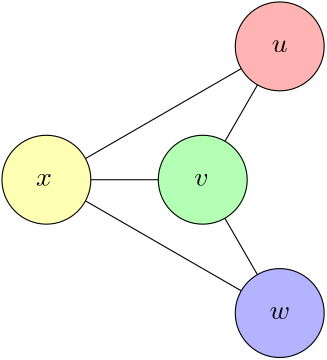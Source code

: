 <?xml version="1.0"?>
<!DOCTYPE ipe SYSTEM "ipe.dtd">
<ipe version="70206" creator="Ipe 7.2.7">
<info created="D:20200430174333" modified="D:20200501113955"/>
<preamble>\usepackage{amsmath}
\usepackage{amssymb}
\usepackage{mathtools}
\usepackage{marvosym}</preamble>
<ipestyle name="basic">
<symbol name="arrow/arc(spx)">
<path stroke="sym-stroke" fill="sym-stroke" pen="sym-pen">
0 0 m
-1 0.333 l
-1 -0.333 l
0 0 l
0 0 l
0 0 l
h
</path>
</symbol>
<symbol name="arrow/farc(spx)">
<path stroke="sym-stroke" fill="white" pen="sym-pen">
0 0 m
-1 0.333 l
-1 -0.333 l
0 0 l
0 0 l
0 0 l
h
</path>
</symbol>
<symbol name="arrow/ptarc(spx)">
<path stroke="sym-stroke" fill="sym-stroke" pen="sym-pen">
0 0 m
-1 0.333 l
-0.8 0 l
-1 -0.333 l
0 0 l
0 0 l
0 0 l
h
</path>
</symbol>
<symbol name="arrow/fptarc(spx)">
<path stroke="sym-stroke" fill="white" pen="sym-pen">
0 0 m
-1 0.333 l
-0.8 0 l
-1 -0.333 l
0 0 l
0 0 l
0 0 l
h
</path>
</symbol>
<symbol name="mark/circle(sx)" transformations="translations">
<path fill="sym-stroke">
0.6 0 0 0.6 0 0 e
0.4 0 0 0.4 0 0 e
</path>
</symbol>
<symbol name="mark/disk(sx)" transformations="translations">
<path fill="sym-stroke">
0.6 0 0 0.6 0 0 e
</path>
</symbol>
<symbol name="mark/fdisk(sfx)" transformations="translations">
<group>
<path fill="sym-fill">
0.5 0 0 0.5 0 0 e
</path>
<path fill="sym-stroke" fillrule="eofill">
0.6 0 0 0.6 0 0 e
0.4 0 0 0.4 0 0 e
</path>
</group>
</symbol>
<symbol name="mark/box(sx)" transformations="translations">
<path fill="sym-stroke" fillrule="eofill">
-0.6 -0.6 m
0.6 -0.6 l
0.6 0.6 l
-0.6 0.6 l
-0.6 -0.6 l
-0.6 -0.6 l
-0.6 -0.6 l
h
-0.4 -0.4 m
0.4 -0.4 l
0.4 0.4 l
-0.4 0.4 l
-0.4 -0.4 l
-0.4 -0.4 l
-0.4 -0.4 l
h
</path>
</symbol>
<symbol name="mark/square(sx)" transformations="translations">
<path fill="sym-stroke">
-0.6 -0.6 m
0.6 -0.6 l
0.6 0.6 l
-0.6 0.6 l
-0.6 -0.6 l
-0.6 -0.6 l
-0.6 -0.6 l
h
</path>
</symbol>
<symbol name="mark/fsquare(sfx)" transformations="translations">
<group>
<path fill="sym-fill">
-0.5 -0.5 m
0.5 -0.5 l
0.5 0.5 l
-0.5 0.5 l
-0.5 -0.5 l
-0.5 -0.5 l
-0.5 -0.5 l
h
</path>
<path fill="sym-stroke" fillrule="eofill">
-0.6 -0.6 m
0.6 -0.6 l
0.6 0.6 l
-0.6 0.6 l
-0.6 -0.6 l
-0.6 -0.6 l
-0.6 -0.6 l
h
-0.4 -0.4 m
0.4 -0.4 l
0.4 0.4 l
-0.4 0.4 l
-0.4 -0.4 l
-0.4 -0.4 l
-0.4 -0.4 l
h
</path>
</group>
</symbol>
<symbol name="mark/cross(sx)" transformations="translations">
<group>
<path fill="sym-stroke">
-0.43 -0.57 m
0.57 0.43 l
0.43 0.57 l
-0.57 -0.43 l
-0.43 -0.57 l
-0.43 -0.57 l
-0.43 -0.57 l
h
</path>
<path fill="sym-stroke">
-0.43 0.57 m
0.57 -0.43 l
0.43 -0.57 l
-0.57 0.43 l
-0.43 0.57 l
-0.43 0.57 l
-0.43 0.57 l
h
</path>
</group>
</symbol>
<symbol name="arrow/fnormal(spx)">
<path stroke="sym-stroke" fill="white" pen="sym-pen">
0 0 m
-1 0.333 l
-1 -0.333 l
0 0 l
0 0 l
0 0 l
h
</path>
</symbol>
<symbol name="arrow/pointed(spx)">
<path stroke="sym-stroke" fill="sym-stroke" pen="sym-pen">
0 0 m
-1 0.333 l
-0.8 0 l
-1 -0.333 l
0 0 l
0 0 l
0 0 l
h
</path>
</symbol>
<symbol name="arrow/fpointed(spx)">
<path stroke="sym-stroke" fill="white" pen="sym-pen">
0 0 m
-1 0.333 l
-0.8 0 l
-1 -0.333 l
0 0 l
0 0 l
0 0 l
h
</path>
</symbol>
<symbol name="arrow/linear(spx)">
<path stroke="sym-stroke" pen="sym-pen">
-1 0.333 m
0 0 l
-1 -0.333 l
</path>
</symbol>
<symbol name="arrow/fdouble(spx)">
<path stroke="sym-stroke" fill="white" pen="sym-pen">
0 0 m
-1 0.333 l
-1 -0.333 l
0 0 l
0 0 l
0 0 l
h
-1 0 m
-2 0.333 l
-2 -0.333 l
-1 0 l
-1 0 l
-1 0 l
h
</path>
</symbol>
<symbol name="arrow/double(spx)">
<path stroke="sym-stroke" fill="sym-stroke" pen="sym-pen">
0 0 m
-1 0.333 l
-1 -0.333 l
0 0 l
0 0 l
0 0 l
h
-1 0 m
-2 0.333 l
-2 -0.333 l
-1 0 l
-1 0 l
-1 0 l
h
</path>
</symbol>
<pen name="heavier" value="0.8"/>
<pen name="fat" value="1.2"/>
<pen name="ultrafat" value="2"/>
<pen name="vertex" value="20"/>
<pen name="boundary" value="20"/>
<symbolsize name="large" value="5"/>
<symbolsize name="small" value="2"/>
<symbolsize name="tiny" value="1.1"/>
<arrowsize name="large" value="10"/>
<arrowsize name="small" value="5"/>
<arrowsize name="tiny" value="3"/>
<color name="flatred" value="1 0.7 0.7"/>
<color name="flatgreen" value="0.7 1 0.7"/>
<color name="flatblue" value="0.7 0.7 1"/>
<color name="flatyellow" value="1 1 0.7"/>
<color name="flatorange" value="1 0.85 0.7"/>
<color name="flatcyan" value="0.7 1 1"/>
<color name="flatdarkgray" value="0.7"/>
<color name="flatgray" value="0.8"/>
<color name="flatlightgray" value="0.9"/>
<dashstyle name="dashed" value="[4] 0"/>
<dashstyle name="dotted" value="[1 3] 0"/>
<dashstyle name="dash dotted" value="[4 2 1 2] 0"/>
<dashstyle name="dash dot dotted" value="[4 2 1 2 1 2] 0"/>
<textsize name="large" value="\large"/>
<textsize name="Large" value="\Large"/>
<textsize name="LARGE" value="\LARGE"/>
<textsize name="huge" value="\huge"/>
<textsize name="Huge" value="\Huge"/>
<textsize name="small" value="\small"/>
<textsize name="footnote" value="\footnotesize"/>
<textsize name="tiny" value="\tiny"/>
<textstyle name="center" begin="\begin{center}" end="\end{center}"/>
<textstyle name="itemize" begin="\begin{itemize}" end="\end{itemize}"/>
<textstyle name="item" begin="\begin{itemize}\item{}" end="\end{itemize}"/>
<gridsize name="4 pts" value="4"/>
<gridsize name="8 pts (~3 mm)" value="8"/>
<gridsize name="16 pts (~6 mm)" value="16"/>
<anglesize name="60 deg" value="60"/>
<anglesize name="45 deg" value="45"/>
<anglesize name="30 deg" value="30"/>
<anglesize name="22.5 deg" value="22.5"/>
<anglesize name="15 deg" value="15"/>
<opacity name="10%" value="0.1"/>
<opacity name="30%" value="0.3"/>
<opacity name="50%" value="0.5"/>
<opacity name="75%" value="0.75"/>
<layout paper="640 480" origin="0 0" frame="640 480"/>
<tiling name="falling" angle="-60" step="4" width="1"/>
<tiling name="rising" angle="30" step="4" width="1"/>
</ipestyle>
<page>
<layer name="alpha"/>
<layer name="beta"/>
<layer name="gamma"/>
<layer name="delta"/>
<view layers="gamma" active="gamma"/>
<view layers="delta" active="delta"/>
<view layers="beta" active="beta"/>
<view layers="alpha" active="alpha"/>
<path layer="gamma" matrix="1 0 0 1 -48 0" stroke="black">
148.287 384 m
92.8616 384 l
</path>
<path layer="beta" matrix="1 0 0 1 -32 128" fill="flatred">
64 320 m
64 288 l
160 288 l
160 320 l
64 320 l
64 320 l
64 320 l
h
</path>
<path matrix="1 0 0 1 -32 128" fill="flatyellow">
64 288 m
64 256 l
112 256 l
112 288 l
64 288 l
64 288 l
64 288 l
h
</path>
<path matrix="1 0 0 1 -32 128" fill="flatgreen">
112 288 m
112 256 l
160 256 l
160 288 l
112 288 l
112 288 l
112 288 l
h
</path>
<path matrix="1 0 0 1 -32 128" fill="flatblue">
64 256 m
64 224 l
160 224 l
160 256 l
64 256 l
64 256 l
64 256 l
h
</path>
<text matrix="1 0 0 1 -160 120" transformations="translations" pos="240 312" stroke="black" type="label" width="5.703" height="4.289" depth="0" halign="center" valign="center" style="math">u</text>
<text matrix="1 0 0 1 -136 88" transformations="translations" pos="240 312" stroke="black" type="label" width="5.187" height="4.289" depth="0" halign="center" valign="center" style="math">v
</text>
<text matrix="1 0 0 1 -160 56" transformations="translations" pos="240 312" stroke="black" type="label" width="7.401" height="4.289" depth="0" halign="center" valign="center" style="math">w</text>
<text matrix="1 0 0 1 -184 88" transformations="translations" pos="240 312" stroke="black" type="label" width="5.694" height="4.289" depth="0" halign="center" valign="center" style="math">x</text>
<path layer="alpha" matrix="1 0 0 1 -192 128" fill="flatred">
224 320 m
320 320 l
320 272 l
288 272 l
288 288 l
256 288 l
224 288 l
224 320 l
224 320 l
224 320 l
224 320 l
224 320 l
h
</path>
<path matrix="1 0 0 1 -192 128" fill="flatblue">
288 272 m
288 256 l
224 256 l
224 224 l
320 224 l
320 272 l
288 272 l
288 272 l
288 272 l
288 272 l
h
</path>
<path matrix="1 0 0 1 -192 128" fill="flatyellow">
224 288 m
224 256 l
256 256 l
256 288 l
224 288 l
224 288 l
224 288 l
h
</path>
<path matrix="1 0 0 1 -192 128" fill="flatgreen">
256 288 m
256 256 l
288 256 l
288 288 l
256 288 l
256 288 l
256 288 l
h
</path>
<text matrix="1 0 0 1 -16 128" transformations="translations" pos="96 304" stroke="black" type="label" width="5.703" height="4.289" depth="0" halign="center" valign="center" style="math">u</text>
<text matrix="1 0 0 1 -16 96" transformations="translations" pos="96 304" stroke="black" type="label" width="5.187" height="4.289" depth="0" halign="center" valign="center" style="math">v</text>
<text matrix="1 0 0 1 -16 64" transformations="translations" pos="96 304" stroke="black" type="label" width="7.401" height="4.289" depth="0" halign="center" valign="center" style="math">w</text>
<text matrix="1 0 0 1 -48 96" transformations="translations" pos="96 304" stroke="black" type="label" width="5.694" height="4.289" depth="0" halign="center" valign="center" style="math">x</text>
<path layer="gamma" matrix="1 0 0 1 -48 0" stroke="black">
175.92 431.862 m
148.287 384 l
148.287 384 l
</path>
<path matrix="1 0 0 1 -48.023 -0.044" stroke="black">
176 336 m
148.287 384 l
</path>
<path matrix="1 0 0 1 -48 0" stroke="black">
92.8616 384 m
175.84 431.908 l
</path>
<path matrix="1 0 0 1 -48 0" stroke="black">
92.8616 384 m
176 336 l
</path>
<path matrix="1 0 0 1 32 144" stroke="black" fill="flatred">
16 0 0 16 96 288 e
</path>
<path matrix="1 0 0 1 -16 192" stroke="black" fill="flatblue">
16 0 0 16 144 144 e
</path>
<path matrix="1 0 0 1 52.287 256" stroke="black" fill="flatgreen">
16 0 0 16 48 128 e
</path>
<text matrix="1 0 0 1 32 128" transformations="translations" pos="96 304" stroke="black" type="label" width="5.703" height="4.289" depth="0" halign="center" valign="center" style="math">u</text>
<text matrix="1 0 0 1 32 32" transformations="translations" pos="96 304" stroke="black" type="label" width="7.401" height="4.289" depth="0" halign="center" valign="center" style="math">w</text>
<path matrix="1 0 0 1 -68 208" stroke="black" fill="flatyellow">
16 0 0 16 112 176 e
</path>
<text matrix="1 0 0 1 -52.88 79.971" transformations="translations" pos="96 304" stroke="black" type="label" width="5.694" height="4.289" depth="0" halign="center" valign="center" style="math">x</text>
<text matrix="1 0 0 1 3.8486 79.976" transformations="translations" pos="96 304" stroke="black" type="label" width="5.187" height="4.289" depth="0" halign="center" valign="center" style="math">v</text>
<path layer="delta" matrix="1 0 0 1 -48 0" stroke="black">
148.287 384 m
92.8616 384 l
</path>
<path matrix="1 0 0 1 -48 0" stroke="black">
175.92 431.862 m
148.287 384 l
148.287 384 l
</path>
<path matrix="1 0 0 1 -48.023 -0.044" stroke="black">
176 336 m
148.287 384 l
</path>
<path matrix="1 0 0 1 -48 0" stroke="black">
92.8616 384 m
175.84 431.908 l
</path>
<path matrix="1 0 0 1 -48 0" stroke="black">
92.8616 384 m
176 336 l
</path>
<path matrix="1 0 0 1 -48 0" stroke="black">
176.226 336 m
176 431.816 l
</path>
<path matrix="1 0 0 1 32 144" stroke="black" fill="flatred">
16 0 0 16 96 288 e
</path>
<path matrix="1 0 0 1 -16 192" stroke="black" fill="flatblue">
16 0 0 16 144 144 e
</path>
<path matrix="1 0 0 1 52.287 256" stroke="black" fill="flatgreen">
16 0 0 16 48 128 e
</path>
<text matrix="1 0 0 1 32 128" transformations="translations" pos="96 304" stroke="black" type="label" width="5.703" height="4.289" depth="0" halign="center" valign="center" style="math">u</text>
<text matrix="1 0 0 1 32 32" transformations="translations" pos="96 304" stroke="black" type="label" width="7.401" height="4.289" depth="0" halign="center" valign="center" style="math">w</text>
<path matrix="1 0 0 1 -68 208" stroke="black" fill="flatyellow">
16 0 0 16 112 176 e
</path>
<text matrix="1 0 0 1 -52.88 79.971" transformations="translations" pos="96 304" stroke="black" type="label" width="5.694" height="4.289" depth="0" halign="center" valign="center" style="math">x</text>
<text matrix="1 0 0 1 3.849 79.976" transformations="translations" pos="96 304" stroke="black" type="label" width="5.187" height="4.289" depth="0" halign="center" valign="center" style="math">v</text>
<path layer="beta" matrix="1 0 0 1 -32 128" stroke="0">
64 320 m
64 288 l
160 288 l
160 320 l
64 320 l
64 320 l
64 320 l
64 320 l
h
64 288 m
64 256 l
112 256 l
112 288 l
64 288 l
64 288 l
64 288 l
64 288 l
h
112 288 m
112 256 l
160 256 l
160 288 l
112 288 l
112 288 l
112 288 l
112 288 l
h
64 256 m
64 224 l
160 224 l
160 256 l
64 256 l
64 256 l
64 256 l
64 256 l
h
</path>
<path layer="alpha" matrix="1 0 0 1 -192 128" stroke="0">
224 320 m
320 320 l
320 272 l
288 272 l
288 288 l
256 288 l
224 288 l
224 320 l
224 320 l
224 320 l
224 320 l
224 320 l
224 320 l
h
288 272 m
288 256 l
224 256 l
224 224 l
320 224 l
320 272 l
288 272 l
288 272 l
288 272 l
288 272 l
288 272 l
h
224 288 m
224 256 l
256 256 l
256 288 l
224 288 l
224 288 l
224 288 l
224 288 l
h
256 288 m
256 256 l
288 256 l
288 288 l
256 288 l
256 288 l
256 288 l
256 288 l
h
</path>
</page>
</ipe>
